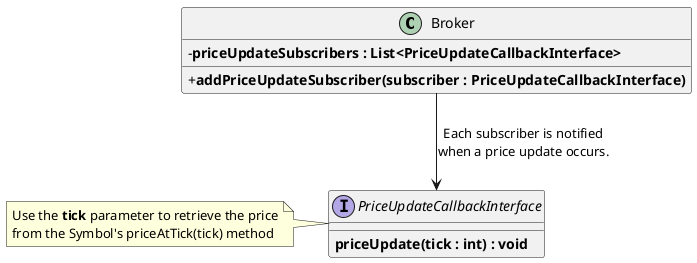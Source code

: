 @startuml Broker
skinparam classAttributeIconSize 0
class Broker
{
    -**priceUpdateSubscribers : List<PriceUpdateCallbackInterface>**
    +**addPriceUpdateSubscriber(subscriber : PriceUpdateCallbackInterface)**
}

interface PriceUpdateCallbackInterface
{
    **priceUpdate(tick : int) : void**
}

Broker --> PriceUpdateCallbackInterface : Each subscriber is notified\nwhen a price update occurs.

note left of PriceUpdateCallbackInterface : Use the **tick** parameter to retrieve the price\nfrom the Symbol's priceAtTick(tick) method
@enduml